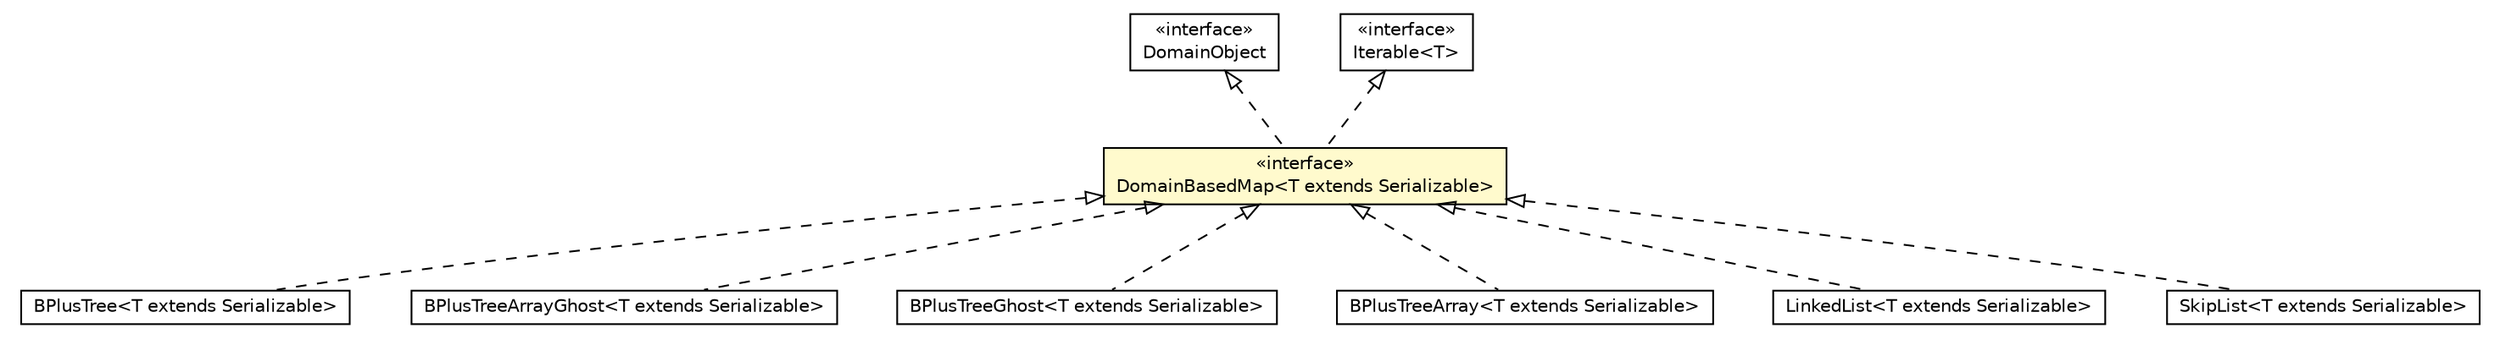 #!/usr/local/bin/dot
#
# Class diagram 
# Generated by UMLGraph version 5.1 (http://www.umlgraph.org/)
#

digraph G {
	edge [fontname="Helvetica",fontsize=10,labelfontname="Helvetica",labelfontsize=10];
	node [fontname="Helvetica",fontsize=10,shape=plaintext];
	nodesep=0.25;
	ranksep=0.5;
	// pt.ist.fenixframework.DomainObject
	c30008 [label=<<table title="pt.ist.fenixframework.DomainObject" border="0" cellborder="1" cellspacing="0" cellpadding="2" port="p" href="../../DomainObject.html">
		<tr><td><table border="0" cellspacing="0" cellpadding="1">
<tr><td align="center" balign="center"> &#171;interface&#187; </td></tr>
<tr><td align="center" balign="center"> DomainObject </td></tr>
		</table></td></tr>
		</table>>, fontname="Helvetica", fontcolor="black", fontsize=10.0];
	// pt.ist.fenixframework.dml.runtime.DomainBasedMap<T extends java.io.Serializable>
	c30050 [label=<<table title="pt.ist.fenixframework.dml.runtime.DomainBasedMap" border="0" cellborder="1" cellspacing="0" cellpadding="2" port="p" bgcolor="lemonChiffon" href="./DomainBasedMap.html">
		<tr><td><table border="0" cellspacing="0" cellpadding="1">
<tr><td align="center" balign="center"> &#171;interface&#187; </td></tr>
<tr><td align="center" balign="center"> DomainBasedMap&lt;T extends Serializable&gt; </td></tr>
		</table></td></tr>
		</table>>, fontname="Helvetica", fontcolor="black", fontsize=10.0];
	// pt.ist.fenixframework.adt.bplustree.BPlusTree<T extends java.io.Serializable>
	c30096 [label=<<table title="pt.ist.fenixframework.adt.bplustree.BPlusTree" border="0" cellborder="1" cellspacing="0" cellpadding="2" port="p" href="../../adt/bplustree/BPlusTree.html">
		<tr><td><table border="0" cellspacing="0" cellpadding="1">
<tr><td align="center" balign="center"> BPlusTree&lt;T extends Serializable&gt; </td></tr>
		</table></td></tr>
		</table>>, fontname="Helvetica", fontcolor="black", fontsize=10.0];
	// pt.ist.fenixframework.adt.bplustree.BPlusTreeArrayGhost<T extends java.io.Serializable>
	c30098 [label=<<table title="pt.ist.fenixframework.adt.bplustree.BPlusTreeArrayGhost" border="0" cellborder="1" cellspacing="0" cellpadding="2" port="p" href="../../adt/bplustree/BPlusTreeArrayGhost.html">
		<tr><td><table border="0" cellspacing="0" cellpadding="1">
<tr><td align="center" balign="center"> BPlusTreeArrayGhost&lt;T extends Serializable&gt; </td></tr>
		</table></td></tr>
		</table>>, fontname="Helvetica", fontcolor="black", fontsize=10.0];
	// pt.ist.fenixframework.adt.bplustree.BPlusTreeGhost<T extends java.io.Serializable>
	c30102 [label=<<table title="pt.ist.fenixframework.adt.bplustree.BPlusTreeGhost" border="0" cellborder="1" cellspacing="0" cellpadding="2" port="p" href="../../adt/bplustree/BPlusTreeGhost.html">
		<tr><td><table border="0" cellspacing="0" cellpadding="1">
<tr><td align="center" balign="center"> BPlusTreeGhost&lt;T extends Serializable&gt; </td></tr>
		</table></td></tr>
		</table>>, fontname="Helvetica", fontcolor="black", fontsize=10.0];
	// pt.ist.fenixframework.adt.bplustree.BPlusTreeArray<T extends java.io.Serializable>
	c30119 [label=<<table title="pt.ist.fenixframework.adt.bplustree.BPlusTreeArray" border="0" cellborder="1" cellspacing="0" cellpadding="2" port="p" href="../../adt/bplustree/BPlusTreeArray.html">
		<tr><td><table border="0" cellspacing="0" cellpadding="1">
<tr><td align="center" balign="center"> BPlusTreeArray&lt;T extends Serializable&gt; </td></tr>
		</table></td></tr>
		</table>>, fontname="Helvetica", fontcolor="black", fontsize=10.0];
	// pt.ist.fenixframework.adt.linkedlist.LinkedList<T extends java.io.Serializable>
	c30128 [label=<<table title="pt.ist.fenixframework.adt.linkedlist.LinkedList" border="0" cellborder="1" cellspacing="0" cellpadding="2" port="p" href="../../adt/linkedlist/LinkedList.html">
		<tr><td><table border="0" cellspacing="0" cellpadding="1">
<tr><td align="center" balign="center"> LinkedList&lt;T extends Serializable&gt; </td></tr>
		</table></td></tr>
		</table>>, fontname="Helvetica", fontcolor="black", fontsize=10.0];
	// pt.ist.fenixframework.adt.skiplist.SkipList<T extends java.io.Serializable>
	c30139 [label=<<table title="pt.ist.fenixframework.adt.skiplist.SkipList" border="0" cellborder="1" cellspacing="0" cellpadding="2" port="p" href="../../adt/skiplist/SkipList.html">
		<tr><td><table border="0" cellspacing="0" cellpadding="1">
<tr><td align="center" balign="center"> SkipList&lt;T extends Serializable&gt; </td></tr>
		</table></td></tr>
		</table>>, fontname="Helvetica", fontcolor="black", fontsize=10.0];
	//pt.ist.fenixframework.dml.runtime.DomainBasedMap<T extends java.io.Serializable> implements pt.ist.fenixframework.DomainObject
	c30008:p -> c30050:p [dir=back,arrowtail=empty,style=dashed];
	//pt.ist.fenixframework.dml.runtime.DomainBasedMap<T extends java.io.Serializable> implements java.lang.Iterable<T>
	c30201:p -> c30050:p [dir=back,arrowtail=empty,style=dashed];
	//pt.ist.fenixframework.adt.bplustree.BPlusTree<T extends java.io.Serializable> implements pt.ist.fenixframework.dml.runtime.DomainBasedMap<T extends java.io.Serializable>
	c30050:p -> c30096:p [dir=back,arrowtail=empty,style=dashed];
	//pt.ist.fenixframework.adt.bplustree.BPlusTreeArrayGhost<T extends java.io.Serializable> implements pt.ist.fenixframework.dml.runtime.DomainBasedMap<T extends java.io.Serializable>
	c30050:p -> c30098:p [dir=back,arrowtail=empty,style=dashed];
	//pt.ist.fenixframework.adt.bplustree.BPlusTreeGhost<T extends java.io.Serializable> implements pt.ist.fenixframework.dml.runtime.DomainBasedMap<T extends java.io.Serializable>
	c30050:p -> c30102:p [dir=back,arrowtail=empty,style=dashed];
	//pt.ist.fenixframework.adt.bplustree.BPlusTreeArray<T extends java.io.Serializable> implements pt.ist.fenixframework.dml.runtime.DomainBasedMap<T extends java.io.Serializable>
	c30050:p -> c30119:p [dir=back,arrowtail=empty,style=dashed];
	//pt.ist.fenixframework.adt.linkedlist.LinkedList<T extends java.io.Serializable> implements pt.ist.fenixframework.dml.runtime.DomainBasedMap<T extends java.io.Serializable>
	c30050:p -> c30128:p [dir=back,arrowtail=empty,style=dashed];
	//pt.ist.fenixframework.adt.skiplist.SkipList<T extends java.io.Serializable> implements pt.ist.fenixframework.dml.runtime.DomainBasedMap<T extends java.io.Serializable>
	c30050:p -> c30139:p [dir=back,arrowtail=empty,style=dashed];
	// java.lang.Iterable<T>
	c30201 [label=<<table title="java.lang.Iterable" border="0" cellborder="1" cellspacing="0" cellpadding="2" port="p" href="http://java.sun.com/j2se/1.4.2/docs/api/java/lang/Iterable.html">
		<tr><td><table border="0" cellspacing="0" cellpadding="1">
<tr><td align="center" balign="center"> &#171;interface&#187; </td></tr>
<tr><td align="center" balign="center"> Iterable&lt;T&gt; </td></tr>
		</table></td></tr>
		</table>>, fontname="Helvetica", fontcolor="black", fontsize=10.0];
}

